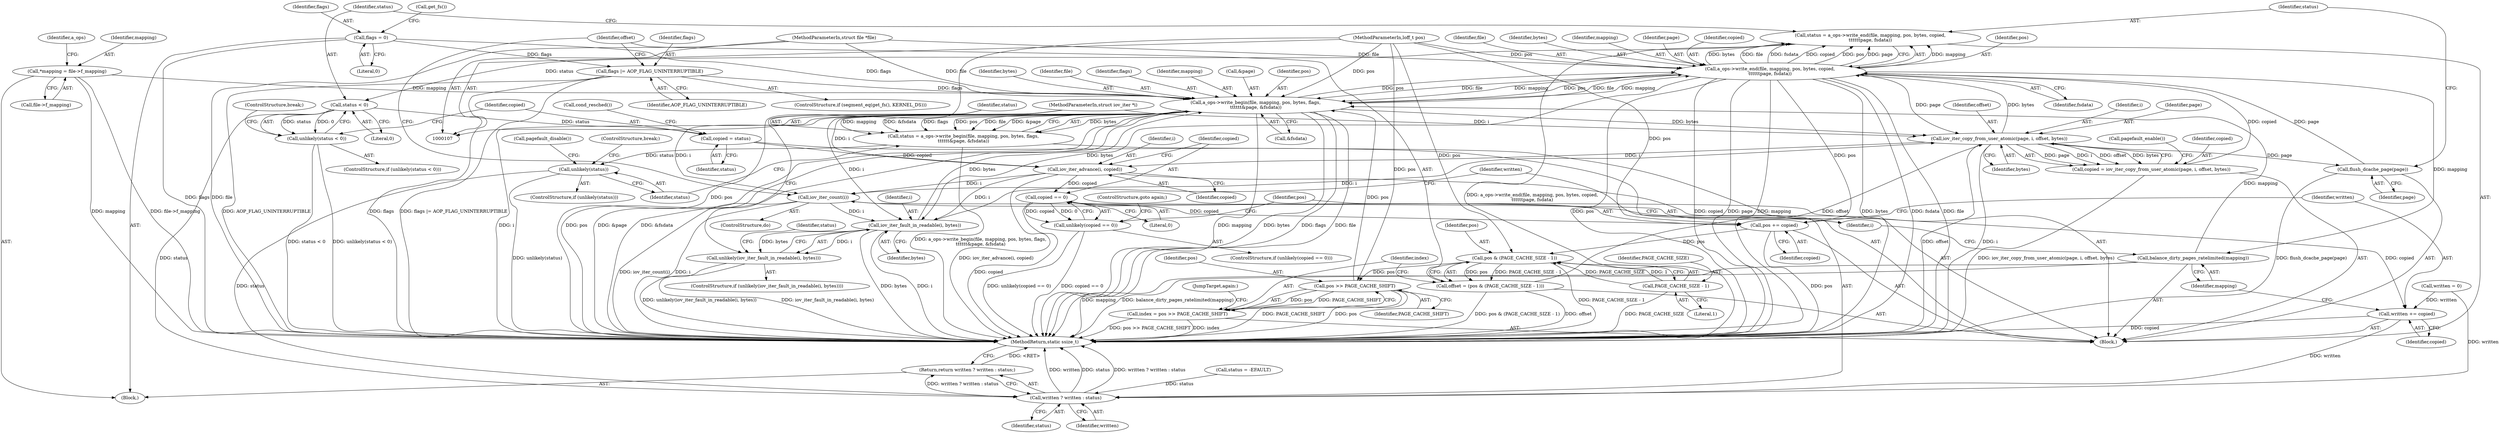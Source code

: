 digraph "0_linux_124d3b7041f9a0ca7c43a6293e1cae4576c32fd5_0@API" {
"1000202" [label="(Call,status = a_ops->write_end(file, mapping, pos, bytes, copied,\n\t\t\t\t\t\tpage, fsdata))"];
"1000204" [label="(Call,a_ops->write_end(file, mapping, pos, bytes, copied,\n\t\t\t\t\t\tpage, fsdata))"];
"1000177" [label="(Call,a_ops->write_begin(file, mapping, pos, bytes, flags,\n\t\t\t\t\t\t&page, &fsdata))"];
"1000108" [label="(MethodParameterIn,struct file *file)"];
"1000238" [label="(Call,balance_dirty_pages_ratelimited(mapping))"];
"1000113" [label="(Call,*mapping = file->f_mapping)"];
"1000160" [label="(Call,pos >> PAGE_CACHE_SHIFT)"];
"1000153" [label="(Call,pos & (PAGE_CACHE_SIZE - 1))"];
"1000232" [label="(Call,pos += copied)"];
"1000227" [label="(Call,copied == 0)"];
"1000222" [label="(Call,iov_iter_advance(i, copied))"];
"1000194" [label="(Call,iov_iter_copy_from_user_atomic(page, i, offset, bytes))"];
"1000166" [label="(Call,iov_iter_fault_in_readable(i, bytes))"];
"1000240" [label="(Call,iov_iter_count(i))"];
"1000109" [label="(MethodParameterIn,struct iov_iter *i)"];
"1000151" [label="(Call,offset = (pos & (PAGE_CACHE_SIZE - 1)))"];
"1000218" [label="(Call,copied = status)"];
"1000214" [label="(Call,status < 0)"];
"1000202" [label="(Call,status = a_ops->write_end(file, mapping, pos, bytes, copied,\n\t\t\t\t\t\tpage, fsdata))"];
"1000110" [label="(MethodParameterIn,loff_t pos)"];
"1000155" [label="(Call,PAGE_CACHE_SIZE - 1)"];
"1000140" [label="(Call,flags |= AOP_FLAG_UNINTERRUPTIBLE)"];
"1000133" [label="(Call,flags = 0)"];
"1000192" [label="(Call,copied = iov_iter_copy_from_user_atomic(page, i, offset, bytes))"];
"1000200" [label="(Call,flush_dcache_page(page))"];
"1000213" [label="(Call,unlikely(status < 0))"];
"1000165" [label="(Call,unlikely(iov_iter_fault_in_readable(i, bytes)))"];
"1000175" [label="(Call,status = a_ops->write_begin(file, mapping, pos, bytes, flags,\n\t\t\t\t\t\t&page, &fsdata))"];
"1000188" [label="(Call,unlikely(status))"];
"1000243" [label="(Call,written ? written : status)"];
"1000242" [label="(Return,return written ? written : status;)"];
"1000158" [label="(Call,index = pos >> PAGE_CACHE_SHIFT)"];
"1000226" [label="(Call,unlikely(copied == 0))"];
"1000235" [label="(Call,written += copied)"];
"1000222" [label="(Call,iov_iter_advance(i, copied))"];
"1000188" [label="(Call,unlikely(status))"];
"1000240" [label="(Call,iov_iter_count(i))"];
"1000192" [label="(Call,copied = iov_iter_copy_from_user_atomic(page, i, offset, bytes))"];
"1000183" [label="(Call,&page)"];
"1000205" [label="(Identifier,file)"];
"1000219" [label="(Identifier,copied)"];
"1000199" [label="(Call,pagefault_enable())"];
"1000194" [label="(Call,iov_iter_copy_from_user_atomic(page, i, offset, bytes))"];
"1000109" [label="(MethodParameterIn,struct iov_iter *i)"];
"1000235" [label="(Call,written += copied)"];
"1000231" [label="(ControlStructure,goto again;)"];
"1000208" [label="(Identifier,bytes)"];
"1000110" [label="(MethodParameterIn,loff_t pos)"];
"1000133" [label="(Call,flags = 0)"];
"1000134" [label="(Identifier,flags)"];
"1000202" [label="(Call,status = a_ops->write_end(file, mapping, pos, bytes, copied,\n\t\t\t\t\t\tpage, fsdata))"];
"1000166" [label="(Call,iov_iter_fault_in_readable(i, bytes))"];
"1000140" [label="(Call,flags |= AOP_FLAG_UNINTERRUPTIBLE)"];
"1000227" [label="(Call,copied == 0)"];
"1000211" [label="(Identifier,fsdata)"];
"1000143" [label="(ControlStructure,do)"];
"1000232" [label="(Call,pos += copied)"];
"1000180" [label="(Identifier,pos)"];
"1000239" [label="(Identifier,mapping)"];
"1000241" [label="(Identifier,i)"];
"1000151" [label="(Call,offset = (pos & (PAGE_CACHE_SIZE - 1)))"];
"1000200" [label="(Call,flush_dcache_page(page))"];
"1000246" [label="(Identifier,status)"];
"1000113" [label="(Call,*mapping = file->f_mapping)"];
"1000181" [label="(Identifier,bytes)"];
"1000223" [label="(Identifier,i)"];
"1000185" [label="(Call,&fsdata)"];
"1000162" [label="(Identifier,PAGE_CACHE_SHIFT)"];
"1000111" [label="(Block,)"];
"1000135" [label="(Literal,0)"];
"1000217" [label="(ControlStructure,break;)"];
"1000204" [label="(Call,a_ops->write_end(file, mapping, pos, bytes, copied,\n\t\t\t\t\t\tpage, fsdata))"];
"1000108" [label="(MethodParameterIn,struct file *file)"];
"1000165" [label="(Call,unlikely(iov_iter_fault_in_readable(i, bytes)))"];
"1000215" [label="(Identifier,status)"];
"1000164" [label="(ControlStructure,if (unlikely(iov_iter_fault_in_readable(i, bytes))))"];
"1000171" [label="(Identifier,status)"];
"1000163" [label="(JumpTarget,again:)"];
"1000243" [label="(Call,written ? written : status)"];
"1000177" [label="(Call,a_ops->write_begin(file, mapping, pos, bytes, flags,\n\t\t\t\t\t\t&page, &fsdata))"];
"1000216" [label="(Literal,0)"];
"1000242" [label="(Return,return written ? written : status;)"];
"1000244" [label="(Identifier,written)"];
"1000233" [label="(Identifier,pos)"];
"1000168" [label="(Identifier,bytes)"];
"1000238" [label="(Call,balance_dirty_pages_ratelimited(mapping))"];
"1000190" [label="(ControlStructure,break;)"];
"1000170" [label="(Call,status = -EFAULT)"];
"1000158" [label="(Call,index = pos >> PAGE_CACHE_SHIFT)"];
"1000144" [label="(Block,)"];
"1000129" [label="(Call,written = 0)"];
"1000114" [label="(Identifier,mapping)"];
"1000193" [label="(Identifier,copied)"];
"1000178" [label="(Identifier,file)"];
"1000138" [label="(Call,get_fs())"];
"1000142" [label="(Identifier,AOP_FLAG_UNINTERRUPTIBLE)"];
"1000226" [label="(Call,unlikely(copied == 0))"];
"1000206" [label="(Identifier,mapping)"];
"1000115" [label="(Call,file->f_mapping)"];
"1000176" [label="(Identifier,status)"];
"1000203" [label="(Identifier,status)"];
"1000210" [label="(Identifier,page)"];
"1000236" [label="(Identifier,written)"];
"1000120" [label="(Identifier,a_ops)"];
"1000161" [label="(Identifier,pos)"];
"1000201" [label="(Identifier,page)"];
"1000167" [label="(Identifier,i)"];
"1000220" [label="(Identifier,status)"];
"1000245" [label="(Identifier,written)"];
"1000153" [label="(Call,pos & (PAGE_CACHE_SIZE - 1))"];
"1000197" [label="(Identifier,offset)"];
"1000209" [label="(Identifier,copied)"];
"1000157" [label="(Literal,1)"];
"1000234" [label="(Identifier,copied)"];
"1000136" [label="(ControlStructure,if (segment_eq(get_fs(), KERNEL_DS)))"];
"1000155" [label="(Call,PAGE_CACHE_SIZE - 1)"];
"1000212" [label="(ControlStructure,if (unlikely(status < 0)))"];
"1000187" [label="(ControlStructure,if (unlikely(status)))"];
"1000159" [label="(Identifier,index)"];
"1000218" [label="(Call,copied = status)"];
"1000207" [label="(Identifier,pos)"];
"1000214" [label="(Call,status < 0)"];
"1000221" [label="(Call,cond_resched())"];
"1000229" [label="(Literal,0)"];
"1000228" [label="(Identifier,copied)"];
"1000237" [label="(Identifier,copied)"];
"1000196" [label="(Identifier,i)"];
"1000152" [label="(Identifier,offset)"];
"1000189" [label="(Identifier,status)"];
"1000225" [label="(ControlStructure,if (unlikely(copied == 0)))"];
"1000195" [label="(Identifier,page)"];
"1000141" [label="(Identifier,flags)"];
"1000247" [label="(MethodReturn,static ssize_t)"];
"1000182" [label="(Identifier,flags)"];
"1000156" [label="(Identifier,PAGE_CACHE_SIZE)"];
"1000224" [label="(Identifier,copied)"];
"1000198" [label="(Identifier,bytes)"];
"1000191" [label="(Call,pagefault_disable())"];
"1000179" [label="(Identifier,mapping)"];
"1000160" [label="(Call,pos >> PAGE_CACHE_SHIFT)"];
"1000175" [label="(Call,status = a_ops->write_begin(file, mapping, pos, bytes, flags,\n\t\t\t\t\t\t&page, &fsdata))"];
"1000213" [label="(Call,unlikely(status < 0))"];
"1000154" [label="(Identifier,pos)"];
"1000202" -> "1000144"  [label="AST: "];
"1000202" -> "1000204"  [label="CFG: "];
"1000203" -> "1000202"  [label="AST: "];
"1000204" -> "1000202"  [label="AST: "];
"1000215" -> "1000202"  [label="CFG: "];
"1000202" -> "1000247"  [label="DDG: a_ops->write_end(file, mapping, pos, bytes, copied,\n\t\t\t\t\t\tpage, fsdata)"];
"1000204" -> "1000202"  [label="DDG: mapping"];
"1000204" -> "1000202"  [label="DDG: bytes"];
"1000204" -> "1000202"  [label="DDG: file"];
"1000204" -> "1000202"  [label="DDG: fsdata"];
"1000204" -> "1000202"  [label="DDG: copied"];
"1000204" -> "1000202"  [label="DDG: pos"];
"1000204" -> "1000202"  [label="DDG: page"];
"1000202" -> "1000214"  [label="DDG: status"];
"1000204" -> "1000211"  [label="CFG: "];
"1000205" -> "1000204"  [label="AST: "];
"1000206" -> "1000204"  [label="AST: "];
"1000207" -> "1000204"  [label="AST: "];
"1000208" -> "1000204"  [label="AST: "];
"1000209" -> "1000204"  [label="AST: "];
"1000210" -> "1000204"  [label="AST: "];
"1000211" -> "1000204"  [label="AST: "];
"1000204" -> "1000247"  [label="DDG: copied"];
"1000204" -> "1000247"  [label="DDG: page"];
"1000204" -> "1000247"  [label="DDG: mapping"];
"1000204" -> "1000247"  [label="DDG: bytes"];
"1000204" -> "1000247"  [label="DDG: pos"];
"1000204" -> "1000247"  [label="DDG: fsdata"];
"1000204" -> "1000247"  [label="DDG: file"];
"1000204" -> "1000166"  [label="DDG: bytes"];
"1000204" -> "1000177"  [label="DDG: file"];
"1000204" -> "1000177"  [label="DDG: mapping"];
"1000204" -> "1000177"  [label="DDG: pos"];
"1000204" -> "1000194"  [label="DDG: page"];
"1000177" -> "1000204"  [label="DDG: file"];
"1000177" -> "1000204"  [label="DDG: mapping"];
"1000177" -> "1000204"  [label="DDG: pos"];
"1000108" -> "1000204"  [label="DDG: file"];
"1000110" -> "1000204"  [label="DDG: pos"];
"1000194" -> "1000204"  [label="DDG: bytes"];
"1000192" -> "1000204"  [label="DDG: copied"];
"1000200" -> "1000204"  [label="DDG: page"];
"1000204" -> "1000232"  [label="DDG: pos"];
"1000204" -> "1000238"  [label="DDG: mapping"];
"1000177" -> "1000175"  [label="AST: "];
"1000177" -> "1000185"  [label="CFG: "];
"1000178" -> "1000177"  [label="AST: "];
"1000179" -> "1000177"  [label="AST: "];
"1000180" -> "1000177"  [label="AST: "];
"1000181" -> "1000177"  [label="AST: "];
"1000182" -> "1000177"  [label="AST: "];
"1000183" -> "1000177"  [label="AST: "];
"1000185" -> "1000177"  [label="AST: "];
"1000175" -> "1000177"  [label="CFG: "];
"1000177" -> "1000247"  [label="DDG: &fsdata"];
"1000177" -> "1000247"  [label="DDG: mapping"];
"1000177" -> "1000247"  [label="DDG: bytes"];
"1000177" -> "1000247"  [label="DDG: flags"];
"1000177" -> "1000247"  [label="DDG: file"];
"1000177" -> "1000247"  [label="DDG: pos"];
"1000177" -> "1000247"  [label="DDG: &page"];
"1000177" -> "1000175"  [label="DDG: bytes"];
"1000177" -> "1000175"  [label="DDG: mapping"];
"1000177" -> "1000175"  [label="DDG: &fsdata"];
"1000177" -> "1000175"  [label="DDG: flags"];
"1000177" -> "1000175"  [label="DDG: pos"];
"1000177" -> "1000175"  [label="DDG: file"];
"1000177" -> "1000175"  [label="DDG: &page"];
"1000108" -> "1000177"  [label="DDG: file"];
"1000238" -> "1000177"  [label="DDG: mapping"];
"1000113" -> "1000177"  [label="DDG: mapping"];
"1000160" -> "1000177"  [label="DDG: pos"];
"1000110" -> "1000177"  [label="DDG: pos"];
"1000166" -> "1000177"  [label="DDG: bytes"];
"1000140" -> "1000177"  [label="DDG: flags"];
"1000133" -> "1000177"  [label="DDG: flags"];
"1000177" -> "1000194"  [label="DDG: bytes"];
"1000108" -> "1000107"  [label="AST: "];
"1000108" -> "1000247"  [label="DDG: file"];
"1000238" -> "1000144"  [label="AST: "];
"1000238" -> "1000239"  [label="CFG: "];
"1000239" -> "1000238"  [label="AST: "];
"1000241" -> "1000238"  [label="CFG: "];
"1000238" -> "1000247"  [label="DDG: mapping"];
"1000238" -> "1000247"  [label="DDG: balance_dirty_pages_ratelimited(mapping)"];
"1000113" -> "1000111"  [label="AST: "];
"1000113" -> "1000115"  [label="CFG: "];
"1000114" -> "1000113"  [label="AST: "];
"1000115" -> "1000113"  [label="AST: "];
"1000120" -> "1000113"  [label="CFG: "];
"1000113" -> "1000247"  [label="DDG: mapping"];
"1000113" -> "1000247"  [label="DDG: file->f_mapping"];
"1000160" -> "1000158"  [label="AST: "];
"1000160" -> "1000162"  [label="CFG: "];
"1000161" -> "1000160"  [label="AST: "];
"1000162" -> "1000160"  [label="AST: "];
"1000158" -> "1000160"  [label="CFG: "];
"1000160" -> "1000247"  [label="DDG: PAGE_CACHE_SHIFT"];
"1000160" -> "1000247"  [label="DDG: pos"];
"1000160" -> "1000158"  [label="DDG: pos"];
"1000160" -> "1000158"  [label="DDG: PAGE_CACHE_SHIFT"];
"1000153" -> "1000160"  [label="DDG: pos"];
"1000110" -> "1000160"  [label="DDG: pos"];
"1000153" -> "1000151"  [label="AST: "];
"1000153" -> "1000155"  [label="CFG: "];
"1000154" -> "1000153"  [label="AST: "];
"1000155" -> "1000153"  [label="AST: "];
"1000151" -> "1000153"  [label="CFG: "];
"1000153" -> "1000247"  [label="DDG: PAGE_CACHE_SIZE - 1"];
"1000153" -> "1000151"  [label="DDG: pos"];
"1000153" -> "1000151"  [label="DDG: PAGE_CACHE_SIZE - 1"];
"1000232" -> "1000153"  [label="DDG: pos"];
"1000110" -> "1000153"  [label="DDG: pos"];
"1000155" -> "1000153"  [label="DDG: PAGE_CACHE_SIZE"];
"1000155" -> "1000153"  [label="DDG: 1"];
"1000232" -> "1000144"  [label="AST: "];
"1000232" -> "1000234"  [label="CFG: "];
"1000233" -> "1000232"  [label="AST: "];
"1000234" -> "1000232"  [label="AST: "];
"1000236" -> "1000232"  [label="CFG: "];
"1000232" -> "1000247"  [label="DDG: pos"];
"1000227" -> "1000232"  [label="DDG: copied"];
"1000110" -> "1000232"  [label="DDG: pos"];
"1000227" -> "1000226"  [label="AST: "];
"1000227" -> "1000229"  [label="CFG: "];
"1000228" -> "1000227"  [label="AST: "];
"1000229" -> "1000227"  [label="AST: "];
"1000226" -> "1000227"  [label="CFG: "];
"1000227" -> "1000247"  [label="DDG: copied"];
"1000227" -> "1000226"  [label="DDG: copied"];
"1000227" -> "1000226"  [label="DDG: 0"];
"1000222" -> "1000227"  [label="DDG: copied"];
"1000227" -> "1000235"  [label="DDG: copied"];
"1000222" -> "1000144"  [label="AST: "];
"1000222" -> "1000224"  [label="CFG: "];
"1000223" -> "1000222"  [label="AST: "];
"1000224" -> "1000222"  [label="AST: "];
"1000228" -> "1000222"  [label="CFG: "];
"1000222" -> "1000247"  [label="DDG: iov_iter_advance(i, copied)"];
"1000222" -> "1000166"  [label="DDG: i"];
"1000194" -> "1000222"  [label="DDG: i"];
"1000109" -> "1000222"  [label="DDG: i"];
"1000218" -> "1000222"  [label="DDG: copied"];
"1000222" -> "1000240"  [label="DDG: i"];
"1000194" -> "1000192"  [label="AST: "];
"1000194" -> "1000198"  [label="CFG: "];
"1000195" -> "1000194"  [label="AST: "];
"1000196" -> "1000194"  [label="AST: "];
"1000197" -> "1000194"  [label="AST: "];
"1000198" -> "1000194"  [label="AST: "];
"1000192" -> "1000194"  [label="CFG: "];
"1000194" -> "1000247"  [label="DDG: offset"];
"1000194" -> "1000247"  [label="DDG: i"];
"1000194" -> "1000192"  [label="DDG: page"];
"1000194" -> "1000192"  [label="DDG: i"];
"1000194" -> "1000192"  [label="DDG: offset"];
"1000194" -> "1000192"  [label="DDG: bytes"];
"1000166" -> "1000194"  [label="DDG: i"];
"1000109" -> "1000194"  [label="DDG: i"];
"1000151" -> "1000194"  [label="DDG: offset"];
"1000194" -> "1000200"  [label="DDG: page"];
"1000166" -> "1000165"  [label="AST: "];
"1000166" -> "1000168"  [label="CFG: "];
"1000167" -> "1000166"  [label="AST: "];
"1000168" -> "1000166"  [label="AST: "];
"1000165" -> "1000166"  [label="CFG: "];
"1000166" -> "1000247"  [label="DDG: bytes"];
"1000166" -> "1000247"  [label="DDG: i"];
"1000166" -> "1000165"  [label="DDG: i"];
"1000166" -> "1000165"  [label="DDG: bytes"];
"1000240" -> "1000166"  [label="DDG: i"];
"1000109" -> "1000166"  [label="DDG: i"];
"1000240" -> "1000143"  [label="AST: "];
"1000240" -> "1000241"  [label="CFG: "];
"1000241" -> "1000240"  [label="AST: "];
"1000152" -> "1000240"  [label="CFG: "];
"1000244" -> "1000240"  [label="CFG: "];
"1000240" -> "1000247"  [label="DDG: iov_iter_count(i)"];
"1000240" -> "1000247"  [label="DDG: i"];
"1000109" -> "1000240"  [label="DDG: i"];
"1000109" -> "1000107"  [label="AST: "];
"1000109" -> "1000247"  [label="DDG: i"];
"1000151" -> "1000144"  [label="AST: "];
"1000152" -> "1000151"  [label="AST: "];
"1000159" -> "1000151"  [label="CFG: "];
"1000151" -> "1000247"  [label="DDG: offset"];
"1000151" -> "1000247"  [label="DDG: pos & (PAGE_CACHE_SIZE - 1)"];
"1000218" -> "1000144"  [label="AST: "];
"1000218" -> "1000220"  [label="CFG: "];
"1000219" -> "1000218"  [label="AST: "];
"1000220" -> "1000218"  [label="AST: "];
"1000221" -> "1000218"  [label="CFG: "];
"1000214" -> "1000218"  [label="DDG: status"];
"1000214" -> "1000213"  [label="AST: "];
"1000214" -> "1000216"  [label="CFG: "];
"1000215" -> "1000214"  [label="AST: "];
"1000216" -> "1000214"  [label="AST: "];
"1000213" -> "1000214"  [label="CFG: "];
"1000214" -> "1000213"  [label="DDG: status"];
"1000214" -> "1000213"  [label="DDG: 0"];
"1000214" -> "1000243"  [label="DDG: status"];
"1000110" -> "1000107"  [label="AST: "];
"1000110" -> "1000247"  [label="DDG: pos"];
"1000155" -> "1000157"  [label="CFG: "];
"1000156" -> "1000155"  [label="AST: "];
"1000157" -> "1000155"  [label="AST: "];
"1000155" -> "1000247"  [label="DDG: PAGE_CACHE_SIZE"];
"1000140" -> "1000136"  [label="AST: "];
"1000140" -> "1000142"  [label="CFG: "];
"1000141" -> "1000140"  [label="AST: "];
"1000142" -> "1000140"  [label="AST: "];
"1000152" -> "1000140"  [label="CFG: "];
"1000140" -> "1000247"  [label="DDG: AOP_FLAG_UNINTERRUPTIBLE"];
"1000140" -> "1000247"  [label="DDG: flags"];
"1000140" -> "1000247"  [label="DDG: flags |= AOP_FLAG_UNINTERRUPTIBLE"];
"1000133" -> "1000140"  [label="DDG: flags"];
"1000133" -> "1000111"  [label="AST: "];
"1000133" -> "1000135"  [label="CFG: "];
"1000134" -> "1000133"  [label="AST: "];
"1000135" -> "1000133"  [label="AST: "];
"1000138" -> "1000133"  [label="CFG: "];
"1000133" -> "1000247"  [label="DDG: flags"];
"1000192" -> "1000144"  [label="AST: "];
"1000193" -> "1000192"  [label="AST: "];
"1000199" -> "1000192"  [label="CFG: "];
"1000192" -> "1000247"  [label="DDG: iov_iter_copy_from_user_atomic(page, i, offset, bytes)"];
"1000200" -> "1000144"  [label="AST: "];
"1000200" -> "1000201"  [label="CFG: "];
"1000201" -> "1000200"  [label="AST: "];
"1000203" -> "1000200"  [label="CFG: "];
"1000200" -> "1000247"  [label="DDG: flush_dcache_page(page)"];
"1000213" -> "1000212"  [label="AST: "];
"1000217" -> "1000213"  [label="CFG: "];
"1000219" -> "1000213"  [label="CFG: "];
"1000213" -> "1000247"  [label="DDG: status < 0"];
"1000213" -> "1000247"  [label="DDG: unlikely(status < 0)"];
"1000165" -> "1000164"  [label="AST: "];
"1000171" -> "1000165"  [label="CFG: "];
"1000176" -> "1000165"  [label="CFG: "];
"1000165" -> "1000247"  [label="DDG: iov_iter_fault_in_readable(i, bytes)"];
"1000165" -> "1000247"  [label="DDG: unlikely(iov_iter_fault_in_readable(i, bytes))"];
"1000175" -> "1000144"  [label="AST: "];
"1000176" -> "1000175"  [label="AST: "];
"1000189" -> "1000175"  [label="CFG: "];
"1000175" -> "1000247"  [label="DDG: a_ops->write_begin(file, mapping, pos, bytes, flags,\n\t\t\t\t\t\t&page, &fsdata)"];
"1000175" -> "1000188"  [label="DDG: status"];
"1000188" -> "1000187"  [label="AST: "];
"1000188" -> "1000189"  [label="CFG: "];
"1000189" -> "1000188"  [label="AST: "];
"1000190" -> "1000188"  [label="CFG: "];
"1000191" -> "1000188"  [label="CFG: "];
"1000188" -> "1000247"  [label="DDG: unlikely(status)"];
"1000188" -> "1000243"  [label="DDG: status"];
"1000243" -> "1000242"  [label="AST: "];
"1000243" -> "1000245"  [label="CFG: "];
"1000243" -> "1000246"  [label="CFG: "];
"1000244" -> "1000243"  [label="AST: "];
"1000245" -> "1000243"  [label="AST: "];
"1000246" -> "1000243"  [label="AST: "];
"1000242" -> "1000243"  [label="CFG: "];
"1000243" -> "1000247"  [label="DDG: written"];
"1000243" -> "1000247"  [label="DDG: status"];
"1000243" -> "1000247"  [label="DDG: written ? written : status"];
"1000243" -> "1000242"  [label="DDG: written ? written : status"];
"1000129" -> "1000243"  [label="DDG: written"];
"1000235" -> "1000243"  [label="DDG: written"];
"1000170" -> "1000243"  [label="DDG: status"];
"1000242" -> "1000111"  [label="AST: "];
"1000247" -> "1000242"  [label="CFG: "];
"1000242" -> "1000247"  [label="DDG: <RET>"];
"1000158" -> "1000144"  [label="AST: "];
"1000159" -> "1000158"  [label="AST: "];
"1000163" -> "1000158"  [label="CFG: "];
"1000158" -> "1000247"  [label="DDG: index"];
"1000158" -> "1000247"  [label="DDG: pos >> PAGE_CACHE_SHIFT"];
"1000226" -> "1000225"  [label="AST: "];
"1000231" -> "1000226"  [label="CFG: "];
"1000233" -> "1000226"  [label="CFG: "];
"1000226" -> "1000247"  [label="DDG: unlikely(copied == 0)"];
"1000226" -> "1000247"  [label="DDG: copied == 0"];
"1000235" -> "1000144"  [label="AST: "];
"1000235" -> "1000237"  [label="CFG: "];
"1000236" -> "1000235"  [label="AST: "];
"1000237" -> "1000235"  [label="AST: "];
"1000239" -> "1000235"  [label="CFG: "];
"1000235" -> "1000247"  [label="DDG: copied"];
"1000129" -> "1000235"  [label="DDG: written"];
}
